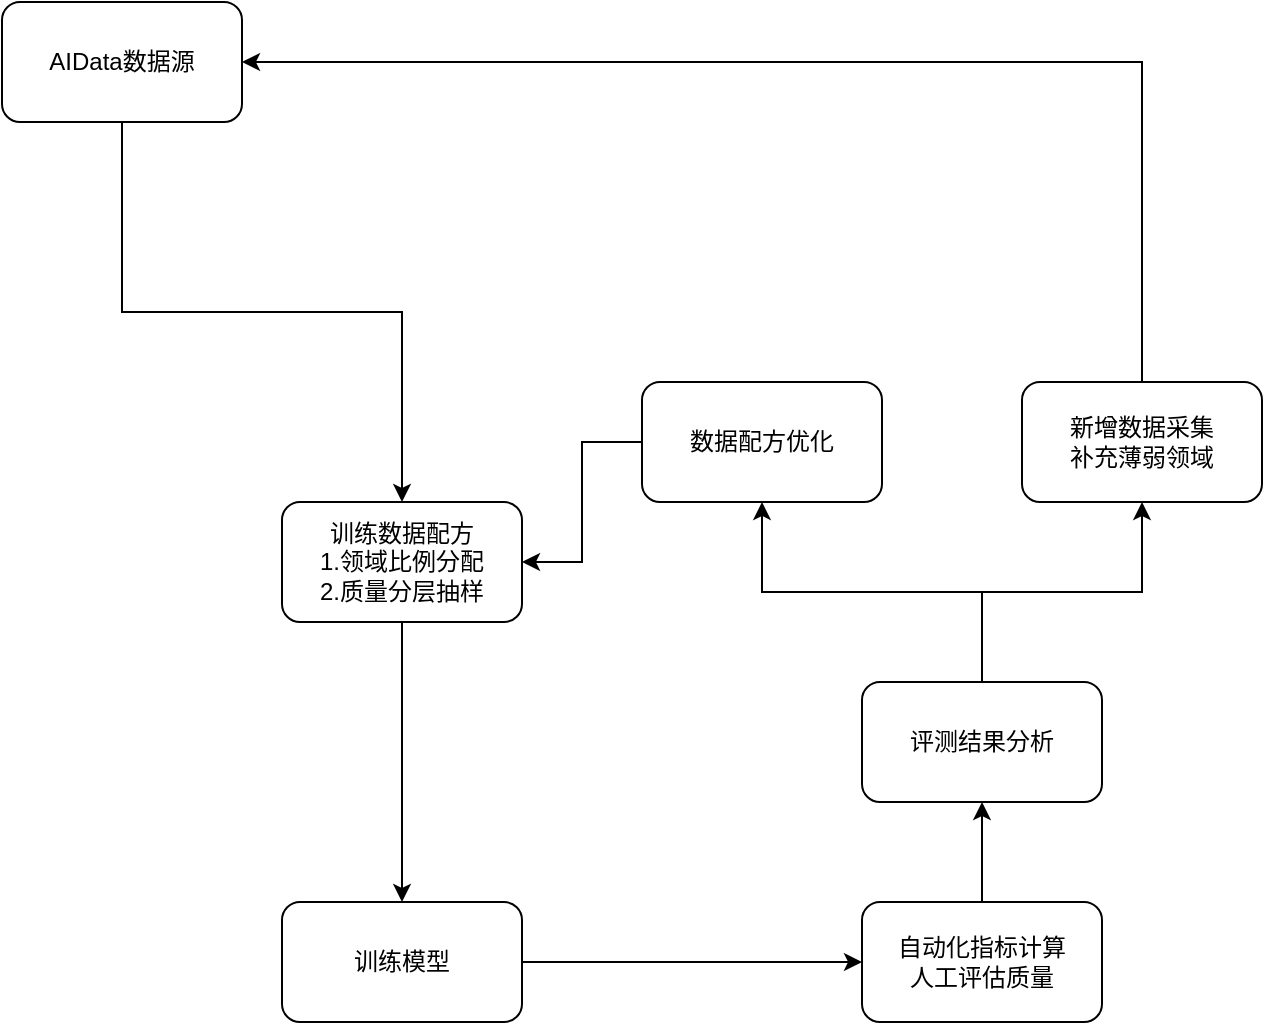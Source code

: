 <mxfile version="26.2.3">
  <diagram name="第 1 页" id="GM00OTjqs9OvvqSmzh-0">
    <mxGraphModel dx="1236" dy="705" grid="1" gridSize="10" guides="1" tooltips="1" connect="1" arrows="1" fold="1" page="1" pageScale="1" pageWidth="827" pageHeight="1169" math="0" shadow="0">
      <root>
        <mxCell id="0" />
        <mxCell id="1" parent="0" />
        <mxCell id="XO_zJswePq4c_CVxiwiD-1" style="edgeStyle=orthogonalEdgeStyle;rounded=0;orthogonalLoop=1;jettySize=auto;html=1;exitX=0.5;exitY=1;exitDx=0;exitDy=0;entryX=0.5;entryY=0;entryDx=0;entryDy=0;" parent="1" source="OP9GRv05zd8Qq3lB0aVC-1" target="XO_zJswePq4c_CVxiwiD-2" edge="1">
          <mxGeometry relative="1" as="geometry">
            <mxPoint x="280" y="340" as="targetPoint" />
            <mxPoint x="200" y="120" as="sourcePoint" />
          </mxGeometry>
        </mxCell>
        <mxCell id="OP9GRv05zd8Qq3lB0aVC-1" value="AIData数据源" style="rounded=1;whiteSpace=wrap;html=1;" parent="1" vertex="1">
          <mxGeometry x="180" y="50" width="120" height="60" as="geometry" />
        </mxCell>
        <mxCell id="XO_zJswePq4c_CVxiwiD-3" style="edgeStyle=orthogonalEdgeStyle;rounded=0;orthogonalLoop=1;jettySize=auto;html=1;entryX=0.5;entryY=0;entryDx=0;entryDy=0;" parent="1" source="XO_zJswePq4c_CVxiwiD-2" edge="1" target="XO_zJswePq4c_CVxiwiD-4">
          <mxGeometry relative="1" as="geometry">
            <mxPoint x="380" y="460" as="targetPoint" />
          </mxGeometry>
        </mxCell>
        <mxCell id="XO_zJswePq4c_CVxiwiD-2" value="训练数据配方&lt;div&gt;1.领域比例分配&lt;/div&gt;&lt;div&gt;2.质量分层抽样&lt;/div&gt;" style="rounded=1;whiteSpace=wrap;html=1;" parent="1" vertex="1">
          <mxGeometry x="320" y="300" width="120" height="60" as="geometry" />
        </mxCell>
        <mxCell id="XO_zJswePq4c_CVxiwiD-5" style="edgeStyle=orthogonalEdgeStyle;rounded=0;orthogonalLoop=1;jettySize=auto;html=1;entryX=0;entryY=0.5;entryDx=0;entryDy=0;" parent="1" source="XO_zJswePq4c_CVxiwiD-4" edge="1" target="XO_zJswePq4c_CVxiwiD-6">
          <mxGeometry relative="1" as="geometry">
            <mxPoint x="600" y="490" as="targetPoint" />
          </mxGeometry>
        </mxCell>
        <mxCell id="XO_zJswePq4c_CVxiwiD-4" value="训练模型" style="rounded=1;whiteSpace=wrap;html=1;" parent="1" vertex="1">
          <mxGeometry x="320" y="500" width="120" height="60" as="geometry" />
        </mxCell>
        <mxCell id="-XIXAdpVKstCxnmC-5fp-2" style="edgeStyle=orthogonalEdgeStyle;rounded=0;orthogonalLoop=1;jettySize=auto;html=1;entryX=0.5;entryY=1;entryDx=0;entryDy=0;" edge="1" parent="1" source="XO_zJswePq4c_CVxiwiD-6" target="-XIXAdpVKstCxnmC-5fp-1">
          <mxGeometry relative="1" as="geometry" />
        </mxCell>
        <mxCell id="XO_zJswePq4c_CVxiwiD-6" value="自动化指标计算&lt;br&gt;&lt;div&gt;人工评估质量&lt;/div&gt;" style="rounded=1;whiteSpace=wrap;html=1;" parent="1" vertex="1">
          <mxGeometry x="610" y="500" width="120" height="60" as="geometry" />
        </mxCell>
        <mxCell id="-XIXAdpVKstCxnmC-5fp-4" style="edgeStyle=orthogonalEdgeStyle;rounded=0;orthogonalLoop=1;jettySize=auto;html=1;entryX=0.5;entryY=1;entryDx=0;entryDy=0;" edge="1" parent="1" source="-XIXAdpVKstCxnmC-5fp-1" target="-XIXAdpVKstCxnmC-5fp-3">
          <mxGeometry relative="1" as="geometry" />
        </mxCell>
        <mxCell id="-XIXAdpVKstCxnmC-5fp-7" style="edgeStyle=orthogonalEdgeStyle;rounded=0;orthogonalLoop=1;jettySize=auto;html=1;exitX=0.5;exitY=0;exitDx=0;exitDy=0;" edge="1" parent="1" source="-XIXAdpVKstCxnmC-5fp-1" target="-XIXAdpVKstCxnmC-5fp-6">
          <mxGeometry relative="1" as="geometry" />
        </mxCell>
        <mxCell id="-XIXAdpVKstCxnmC-5fp-1" value="评测结果分析" style="rounded=1;whiteSpace=wrap;html=1;" vertex="1" parent="1">
          <mxGeometry x="610" y="390" width="120" height="60" as="geometry" />
        </mxCell>
        <mxCell id="-XIXAdpVKstCxnmC-5fp-5" style="edgeStyle=orthogonalEdgeStyle;rounded=0;orthogonalLoop=1;jettySize=auto;html=1;entryX=1;entryY=0.5;entryDx=0;entryDy=0;" edge="1" parent="1" source="-XIXAdpVKstCxnmC-5fp-3" target="XO_zJswePq4c_CVxiwiD-2">
          <mxGeometry relative="1" as="geometry" />
        </mxCell>
        <mxCell id="-XIXAdpVKstCxnmC-5fp-3" value="数据配方优化" style="rounded=1;whiteSpace=wrap;html=1;" vertex="1" parent="1">
          <mxGeometry x="500" y="240" width="120" height="60" as="geometry" />
        </mxCell>
        <mxCell id="-XIXAdpVKstCxnmC-5fp-8" style="edgeStyle=orthogonalEdgeStyle;rounded=0;orthogonalLoop=1;jettySize=auto;html=1;entryX=1;entryY=0.5;entryDx=0;entryDy=0;exitX=0.5;exitY=0;exitDx=0;exitDy=0;" edge="1" parent="1" source="-XIXAdpVKstCxnmC-5fp-6" target="OP9GRv05zd8Qq3lB0aVC-1">
          <mxGeometry relative="1" as="geometry" />
        </mxCell>
        <mxCell id="-XIXAdpVKstCxnmC-5fp-6" value="新增数据采集&lt;div&gt;补充薄弱领域&lt;/div&gt;" style="rounded=1;whiteSpace=wrap;html=1;" vertex="1" parent="1">
          <mxGeometry x="690" y="240" width="120" height="60" as="geometry" />
        </mxCell>
      </root>
    </mxGraphModel>
  </diagram>
</mxfile>
